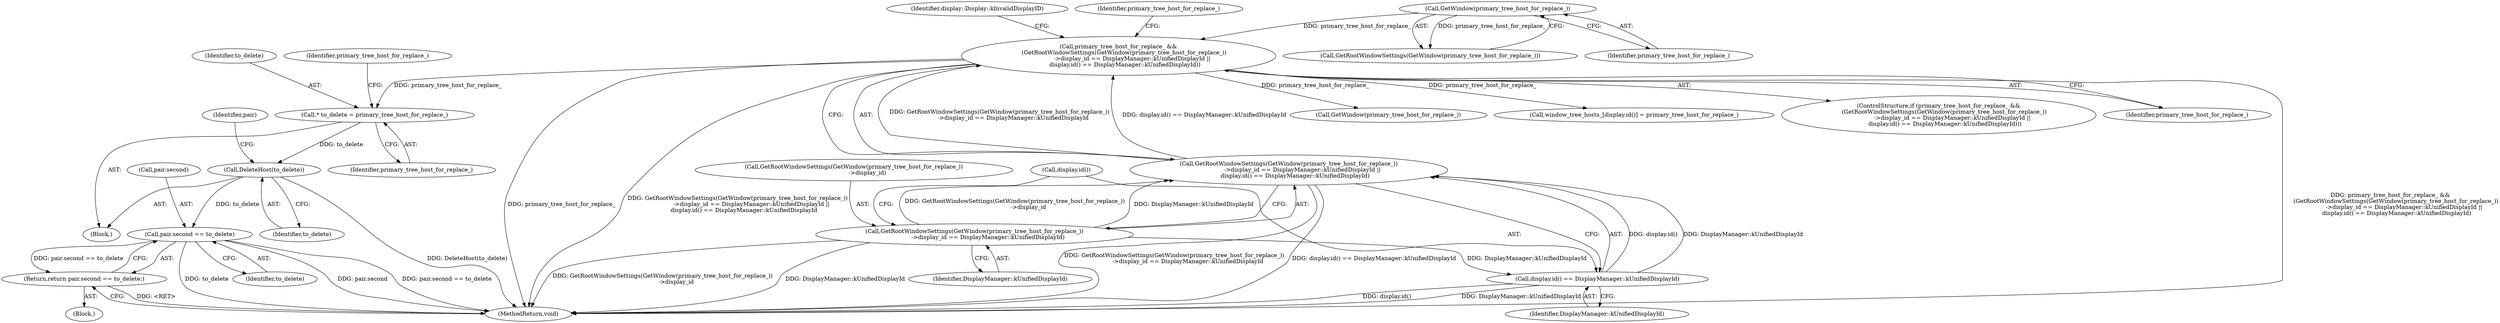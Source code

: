 digraph "0_Chrome_62b8b6e168a12263aab6b88dbef0b900cc37309f_3@API" {
"1000162" [label="(Call,pair.second == to_delete)"];
"1000158" [label="(Call,DeleteHost(to_delete))"];
"1000138" [label="(Call,* to_delete = primary_tree_host_for_replace_)"];
"1000104" [label="(Call,primary_tree_host_for_replace_ &&\n      (GetRootWindowSettings(GetWindow(primary_tree_host_for_replace_))\n               ->display_id == DisplayManager::kUnifiedDisplayId ||\n       display.id() == DisplayManager::kUnifiedDisplayId))"];
"1000110" [label="(Call,GetWindow(primary_tree_host_for_replace_))"];
"1000106" [label="(Call,GetRootWindowSettings(GetWindow(primary_tree_host_for_replace_))\n               ->display_id == DisplayManager::kUnifiedDisplayId ||\n       display.id() == DisplayManager::kUnifiedDisplayId)"];
"1000107" [label="(Call,GetRootWindowSettings(GetWindow(primary_tree_host_for_replace_))\n               ->display_id == DisplayManager::kUnifiedDisplayId)"];
"1000114" [label="(Call,display.id() == DisplayManager::kUnifiedDisplayId)"];
"1000161" [label="(Return,return pair.second == to_delete;)"];
"1000139" [label="(Identifier,to_delete)"];
"1000166" [label="(Identifier,to_delete)"];
"1000188" [label="(Call,GetWindow(primary_tree_host_for_replace_))"];
"1000180" [label="(Call,window_tree_hosts_[display.id()] = primary_tree_host_for_replace_)"];
"1000104" [label="(Call,primary_tree_host_for_replace_ &&\n      (GetRootWindowSettings(GetWindow(primary_tree_host_for_replace_))\n               ->display_id == DisplayManager::kUnifiedDisplayId ||\n       display.id() == DisplayManager::kUnifiedDisplayId))"];
"1000117" [label="(Block,)"];
"1000109" [label="(Call,GetRootWindowSettings(GetWindow(primary_tree_host_for_replace_)))"];
"1000111" [label="(Identifier,primary_tree_host_for_replace_)"];
"1000140" [label="(Identifier,primary_tree_host_for_replace_)"];
"1000110" [label="(Call,GetWindow(primary_tree_host_for_replace_))"];
"1000113" [label="(Identifier,DisplayManager::kUnifiedDisplayId)"];
"1000161" [label="(Return,return pair.second == to_delete;)"];
"1000142" [label="(Identifier,primary_tree_host_for_replace_)"];
"1000164" [label="(Identifier,pair)"];
"1000119" [label="(Identifier,display::Display::kInvalidDisplayID)"];
"1000138" [label="(Call,* to_delete = primary_tree_host_for_replace_)"];
"1000108" [label="(Call,GetRootWindowSettings(GetWindow(primary_tree_host_for_replace_))\n               ->display_id)"];
"1000160" [label="(Block,)"];
"1000107" [label="(Call,GetRootWindowSettings(GetWindow(primary_tree_host_for_replace_))\n               ->display_id == DisplayManager::kUnifiedDisplayId)"];
"1000159" [label="(Identifier,to_delete)"];
"1000162" [label="(Call,pair.second == to_delete)"];
"1000103" [label="(ControlStructure,if (primary_tree_host_for_replace_ &&\n      (GetRootWindowSettings(GetWindow(primary_tree_host_for_replace_))\n               ->display_id == DisplayManager::kUnifiedDisplayId ||\n       display.id() == DisplayManager::kUnifiedDisplayId)))"];
"1000163" [label="(Call,pair.second)"];
"1000106" [label="(Call,GetRootWindowSettings(GetWindow(primary_tree_host_for_replace_))\n               ->display_id == DisplayManager::kUnifiedDisplayId ||\n       display.id() == DisplayManager::kUnifiedDisplayId)"];
"1000116" [label="(Identifier,DisplayManager::kUnifiedDisplayId)"];
"1000115" [label="(Call,display.id())"];
"1000114" [label="(Call,display.id() == DisplayManager::kUnifiedDisplayId)"];
"1000231" [label="(MethodReturn,void)"];
"1000173" [label="(Identifier,primary_tree_host_for_replace_)"];
"1000105" [label="(Identifier,primary_tree_host_for_replace_)"];
"1000158" [label="(Call,DeleteHost(to_delete))"];
"1000162" -> "1000161"  [label="AST: "];
"1000162" -> "1000166"  [label="CFG: "];
"1000163" -> "1000162"  [label="AST: "];
"1000166" -> "1000162"  [label="AST: "];
"1000161" -> "1000162"  [label="CFG: "];
"1000162" -> "1000231"  [label="DDG: to_delete"];
"1000162" -> "1000231"  [label="DDG: pair.second"];
"1000162" -> "1000231"  [label="DDG: pair.second == to_delete"];
"1000162" -> "1000161"  [label="DDG: pair.second == to_delete"];
"1000158" -> "1000162"  [label="DDG: to_delete"];
"1000158" -> "1000117"  [label="AST: "];
"1000158" -> "1000159"  [label="CFG: "];
"1000159" -> "1000158"  [label="AST: "];
"1000164" -> "1000158"  [label="CFG: "];
"1000158" -> "1000231"  [label="DDG: DeleteHost(to_delete)"];
"1000138" -> "1000158"  [label="DDG: to_delete"];
"1000138" -> "1000117"  [label="AST: "];
"1000138" -> "1000140"  [label="CFG: "];
"1000139" -> "1000138"  [label="AST: "];
"1000140" -> "1000138"  [label="AST: "];
"1000142" -> "1000138"  [label="CFG: "];
"1000104" -> "1000138"  [label="DDG: primary_tree_host_for_replace_"];
"1000104" -> "1000103"  [label="AST: "];
"1000104" -> "1000105"  [label="CFG: "];
"1000104" -> "1000106"  [label="CFG: "];
"1000105" -> "1000104"  [label="AST: "];
"1000106" -> "1000104"  [label="AST: "];
"1000119" -> "1000104"  [label="CFG: "];
"1000173" -> "1000104"  [label="CFG: "];
"1000104" -> "1000231"  [label="DDG: primary_tree_host_for_replace_ &&\n      (GetRootWindowSettings(GetWindow(primary_tree_host_for_replace_))\n               ->display_id == DisplayManager::kUnifiedDisplayId ||\n       display.id() == DisplayManager::kUnifiedDisplayId)"];
"1000104" -> "1000231"  [label="DDG: primary_tree_host_for_replace_"];
"1000104" -> "1000231"  [label="DDG: GetRootWindowSettings(GetWindow(primary_tree_host_for_replace_))\n               ->display_id == DisplayManager::kUnifiedDisplayId ||\n       display.id() == DisplayManager::kUnifiedDisplayId"];
"1000110" -> "1000104"  [label="DDG: primary_tree_host_for_replace_"];
"1000106" -> "1000104"  [label="DDG: GetRootWindowSettings(GetWindow(primary_tree_host_for_replace_))\n               ->display_id == DisplayManager::kUnifiedDisplayId"];
"1000106" -> "1000104"  [label="DDG: display.id() == DisplayManager::kUnifiedDisplayId"];
"1000104" -> "1000180"  [label="DDG: primary_tree_host_for_replace_"];
"1000104" -> "1000188"  [label="DDG: primary_tree_host_for_replace_"];
"1000110" -> "1000109"  [label="AST: "];
"1000110" -> "1000111"  [label="CFG: "];
"1000111" -> "1000110"  [label="AST: "];
"1000109" -> "1000110"  [label="CFG: "];
"1000110" -> "1000109"  [label="DDG: primary_tree_host_for_replace_"];
"1000106" -> "1000107"  [label="CFG: "];
"1000106" -> "1000114"  [label="CFG: "];
"1000107" -> "1000106"  [label="AST: "];
"1000114" -> "1000106"  [label="AST: "];
"1000106" -> "1000231"  [label="DDG: GetRootWindowSettings(GetWindow(primary_tree_host_for_replace_))\n               ->display_id == DisplayManager::kUnifiedDisplayId"];
"1000106" -> "1000231"  [label="DDG: display.id() == DisplayManager::kUnifiedDisplayId"];
"1000107" -> "1000106"  [label="DDG: GetRootWindowSettings(GetWindow(primary_tree_host_for_replace_))\n               ->display_id"];
"1000107" -> "1000106"  [label="DDG: DisplayManager::kUnifiedDisplayId"];
"1000114" -> "1000106"  [label="DDG: display.id()"];
"1000114" -> "1000106"  [label="DDG: DisplayManager::kUnifiedDisplayId"];
"1000107" -> "1000113"  [label="CFG: "];
"1000108" -> "1000107"  [label="AST: "];
"1000113" -> "1000107"  [label="AST: "];
"1000115" -> "1000107"  [label="CFG: "];
"1000107" -> "1000231"  [label="DDG: GetRootWindowSettings(GetWindow(primary_tree_host_for_replace_))\n               ->display_id"];
"1000107" -> "1000231"  [label="DDG: DisplayManager::kUnifiedDisplayId"];
"1000107" -> "1000114"  [label="DDG: DisplayManager::kUnifiedDisplayId"];
"1000114" -> "1000116"  [label="CFG: "];
"1000115" -> "1000114"  [label="AST: "];
"1000116" -> "1000114"  [label="AST: "];
"1000114" -> "1000231"  [label="DDG: display.id()"];
"1000114" -> "1000231"  [label="DDG: DisplayManager::kUnifiedDisplayId"];
"1000161" -> "1000160"  [label="AST: "];
"1000231" -> "1000161"  [label="CFG: "];
"1000161" -> "1000231"  [label="DDG: <RET>"];
}
